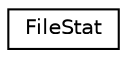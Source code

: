 digraph "Graphical Class Hierarchy"
{
 // LATEX_PDF_SIZE
  edge [fontname="Helvetica",fontsize="10",labelfontname="Helvetica",labelfontsize="10"];
  node [fontname="Helvetica",fontsize="10",shape=record];
  rankdir="LR";
  Node0 [label="FileStat",height=0.2,width=0.4,color="black", fillcolor="white", style="filled",URL="$structFileStat.html",tooltip=" "];
}
